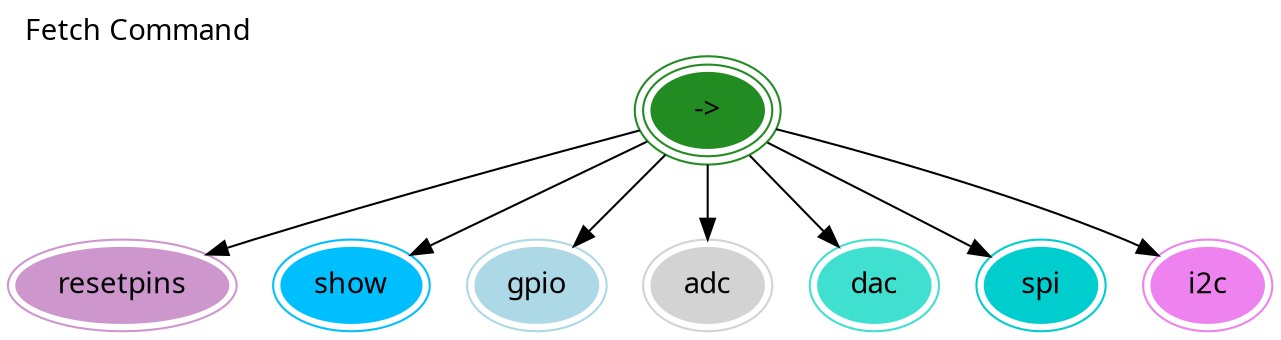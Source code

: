 digraph Fetch {
  graph [fontname="lucidasans-bold-14"];
  node [fontname="lucidasans-bold-14"];
  "->" -> resetpins;
  "->" -> show;
  "->" -> gpio;
  "->" -> adc;
  "->" -> dac;
  "->" -> spi;
  "->" -> i2c;
  "->" [color=forestgreen, peripheries=3, style=filled];
  resetpins [color=plum3, peripheries=2, style=filled];
  show [color=deepskyblue, peripheries=2, style=filled];
  gpio [color=lightblue, peripheries=2, style=filled];
  adc [color=lightgrey, peripheries=2, style=filled];
  dac [color=turquoise, peripheries=2, style=filled];
  spi [color=cyan3, peripheries=2, style=filled];
  i2c [color=violet, peripheries=2, style=filled];
  label="Fetch Command";
  labelloc=top;
  labeljust=left;
}
